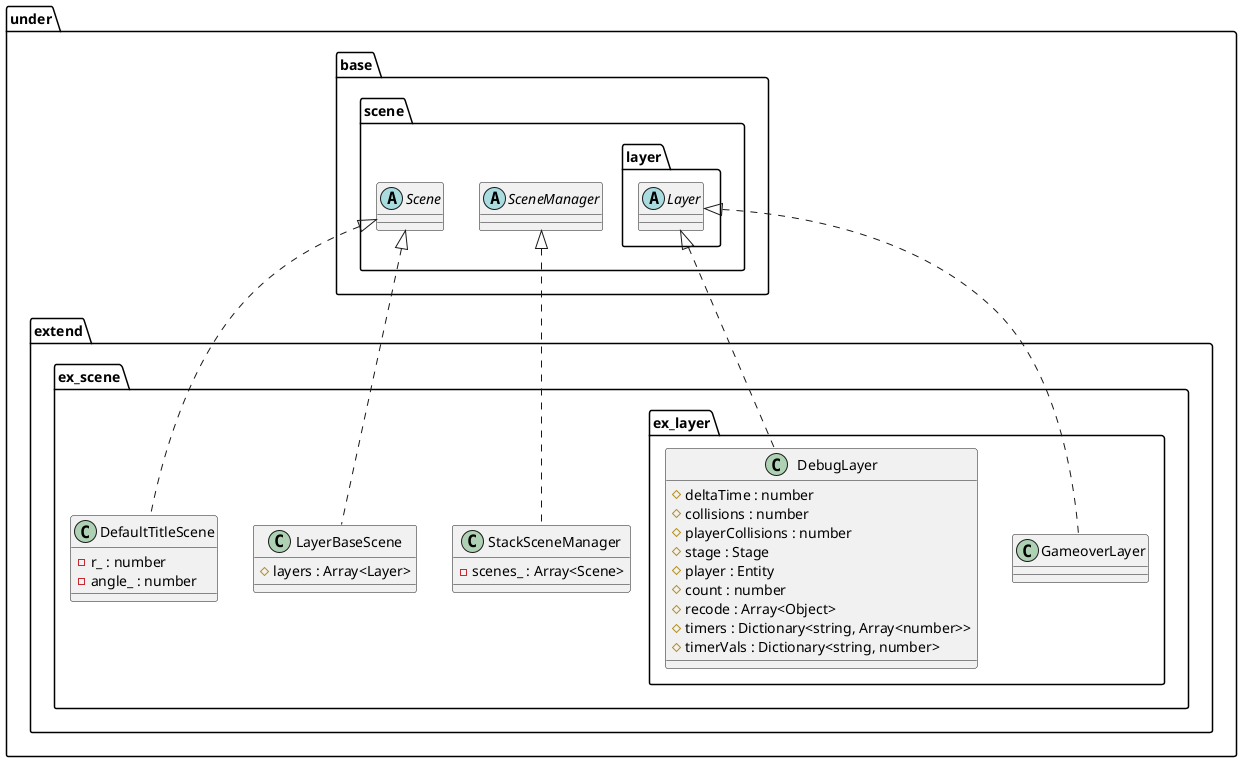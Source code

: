 @startuml SceneExtend

package under {
    package extend {
        package ex_scene {
            class StackSceneManager {
                -scenes_ : Array<Scene>
            }
            class LayerBaseScene {
                #layers : Array<Layer>
            }
            class DefaultTitleScene {
                -r_ : number
                -angle_ : number
            }

            package ex_layer {
                class GameoverLayer
                class DebugLayer {
                    #deltaTime : number
                    #collisions : number
                    #playerCollisions : number
                    #stage : Stage
                    #player : Entity
                    #count : number
                    #recode : Array<Object>
                    #timers : Dictionary<string, Array<number>>
                    #timerVals : Dictionary<string, number>
                }
            }
        }
    }
}

package under {
    package base {
        package scene {
            abstract Scene
            abstract SceneManager
            package layer {
                abstract Layer
            }
        }
    }
}

SceneManager <|.. StackSceneManager
Scene <|.. LayerBaseScene
Scene <|.. DefaultTitleScene
Layer <|.. GameoverLayer
Layer <|.. DebugLayer

@enduml
